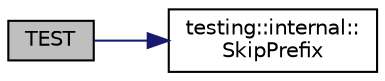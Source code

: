 digraph "TEST"
{
  edge [fontname="Helvetica",fontsize="10",labelfontname="Helvetica",labelfontsize="10"];
  node [fontname="Helvetica",fontsize="10",shape=record];
  rankdir="LR";
  Node539 [label="TEST",height=0.2,width=0.4,color="black", fillcolor="grey75", style="filled", fontcolor="black"];
  Node539 -> Node540 [color="midnightblue",fontsize="10",style="solid",fontname="Helvetica"];
  Node540 [label="testing::internal::\lSkipPrefix",height=0.2,width=0.4,color="black", fillcolor="white", style="filled",URL="$d0/da7/namespacetesting_1_1internal.html#a244d9a3765727306b597b8992ab84036"];
}
